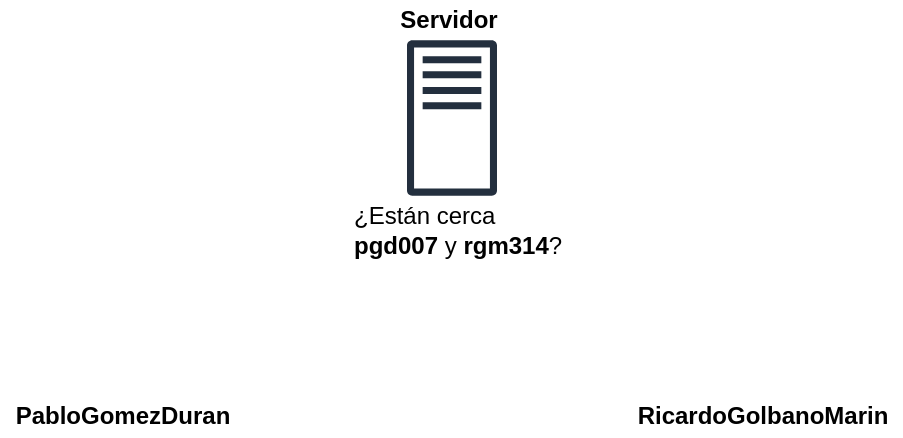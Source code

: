 <mxfile version="12.9.7" type="device"><diagram id="yuQPI98vXx0ofhXXwVnL" name="Page-1"><mxGraphModel dx="1221" dy="696" grid="1" gridSize="10" guides="1" tooltips="1" connect="1" arrows="1" fold="1" page="1" pageScale="1" pageWidth="827" pageHeight="1169" math="0" shadow="0"><root><mxCell id="0"/><mxCell id="1" parent="0"/><mxCell id="Rk8jkysvFzLnJgMZytIT-58" value="Servidor" style="text;html=1;align=center;verticalAlign=middle;resizable=0;points=[];autosize=1;fontStyle=1" parent="1" vertex="1"><mxGeometry x="371.5" y="600" width="70" height="20" as="geometry"/></mxCell><mxCell id="Rk8jkysvFzLnJgMZytIT-59" value="" style="outlineConnect=0;fontColor=#232F3E;gradientColor=none;fillColor=#232F3E;strokeColor=none;dashed=0;verticalLabelPosition=bottom;verticalAlign=top;align=center;html=1;fontSize=12;fontStyle=0;aspect=fixed;pointerEvents=1;shape=mxgraph.aws4.traditional_server;" parent="1" vertex="1"><mxGeometry x="386.5" y="620" width="45" height="78" as="geometry"/></mxCell><mxCell id="Rk8jkysvFzLnJgMZytIT-60" value="" style="shape=image;html=1;verticalAlign=top;verticalLabelPosition=bottom;labelBackgroundColor=#ffffff;imageAspect=0;aspect=fixed;image=https://cdn2.iconfinder.com/data/icons/pittogrammi/142/04-128.png" parent="1" vertex="1"><mxGeometry x="219.5" y="750" width="48" height="48" as="geometry"/></mxCell><mxCell id="Rk8jkysvFzLnJgMZytIT-61" value="" style="shape=image;html=1;verticalAlign=top;verticalLabelPosition=bottom;labelBackgroundColor=#ffffff;imageAspect=0;aspect=fixed;image=https://cdn2.iconfinder.com/data/icons/pittogrammi/142/04-128.png" parent="1" vertex="1"><mxGeometry x="539.5" y="750" width="48" height="48" as="geometry"/></mxCell><mxCell id="Rk8jkysvFzLnJgMZytIT-69" value="&lt;div&gt;¿Están cerca &lt;b&gt;pgd007 &lt;/b&gt;y &lt;b&gt;rgm314&lt;/b&gt;?&lt;br&gt;&lt;/div&gt;" style="text;html=1;strokeColor=none;fillColor=none;align=left;verticalAlign=middle;whiteSpace=wrap;rounded=0;fontSize=12;" parent="1" vertex="1"><mxGeometry x="358.07" y="685" width="111.87" height="60" as="geometry"/></mxCell><mxCell id="TH1WxLZH0us1bPNFvh-Y-3" value="PabloGomezDuran" style="text;html=1;align=center;verticalAlign=middle;resizable=0;points=[];autosize=1;fontStyle=1" vertex="1" parent="1"><mxGeometry x="183.5" y="798" width="120" height="20" as="geometry"/></mxCell><mxCell id="TH1WxLZH0us1bPNFvh-Y-9" value="RicardoGolbanoMarin" style="text;html=1;align=center;verticalAlign=middle;resizable=0;points=[];autosize=1;fontStyle=1" vertex="1" parent="1"><mxGeometry x="493.5" y="798" width="140" height="20" as="geometry"/></mxCell></root></mxGraphModel></diagram></mxfile>